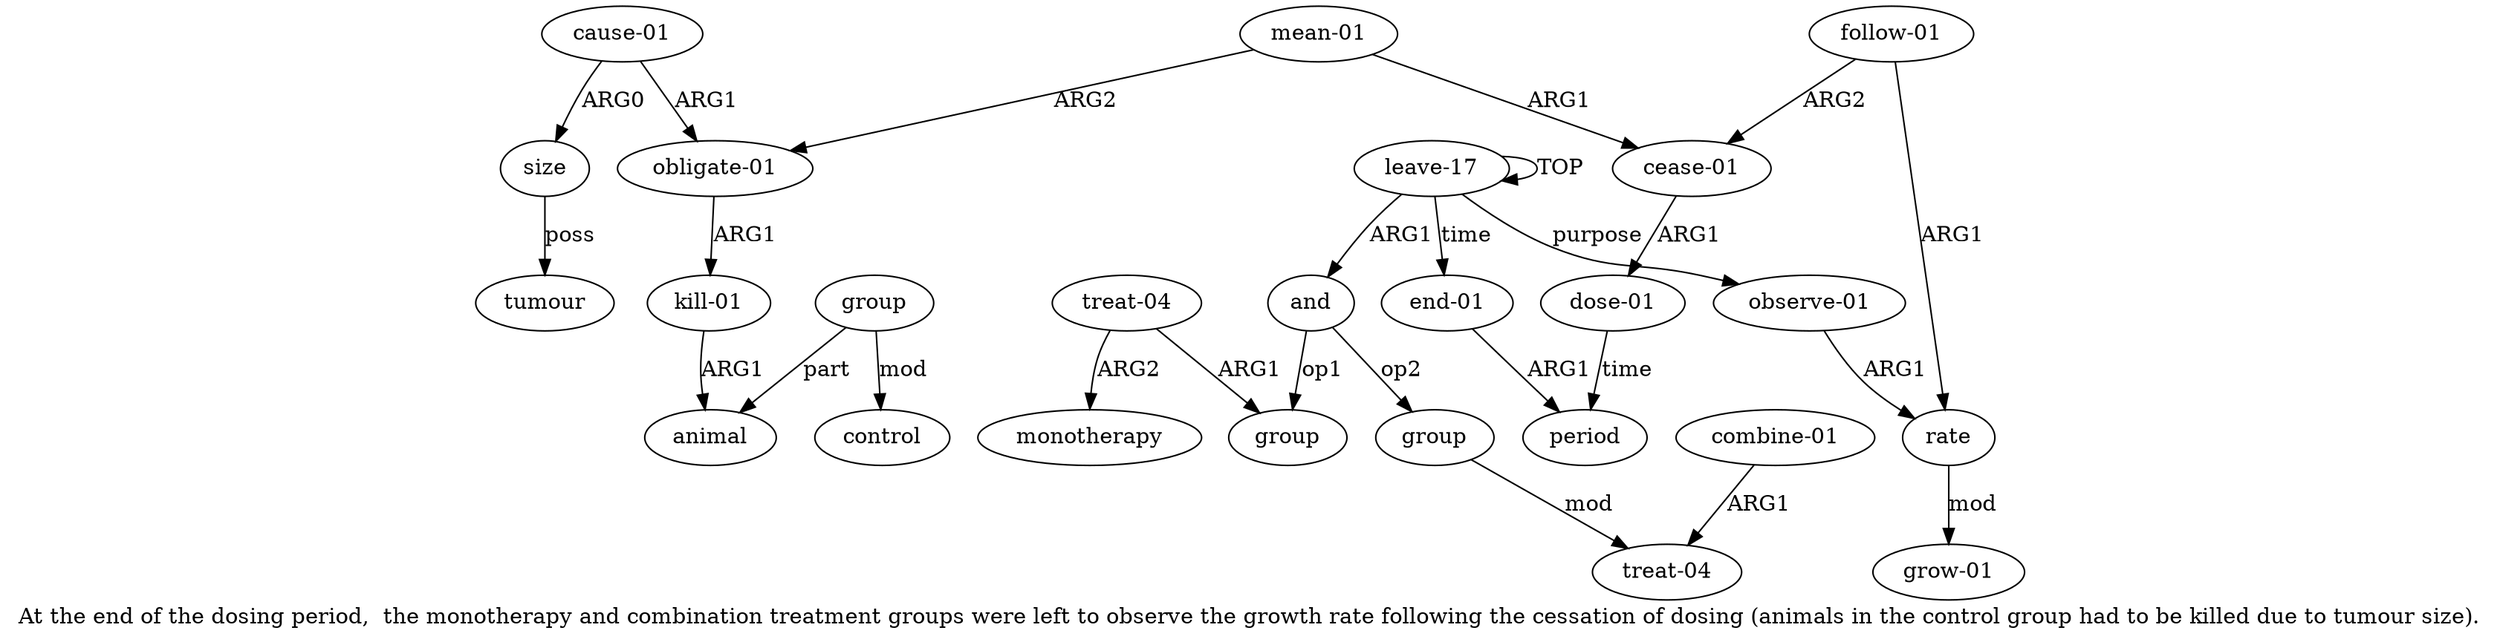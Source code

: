 digraph  {
	graph [label="At the end of the dosing period,  the monotherapy and combination treatment groups were left to observe the growth rate following \
the cessation of dosing (animals in the control group had to be killed due to tumour size)."];
	node [label="\N"];
	a20	 [color=black,
		gold_ind=20,
		gold_label=group,
		label=group,
		test_ind=20,
		test_label=group];
	a21	 [color=black,
		gold_ind=21,
		gold_label=control,
		label=control,
		test_ind=21,
		test_label=control];
	a20 -> a21 [key=0,
	color=black,
	gold_label=mod,
	label=mod,
	test_label=mod];
a19 [color=black,
	gold_ind=19,
	gold_label=animal,
	label=animal,
	test_ind=19,
	test_label=animal];
a20 -> a19 [key=0,
color=black,
gold_label=part,
label=part,
test_label=part];
a22 [color=black,
gold_ind=22,
gold_label="cause-01",
label="cause-01",
test_ind=22,
test_label="cause-01"];
a23 [color=black,
gold_ind=23,
gold_label=size,
label=size,
test_ind=23,
test_label=size];
a22 -> a23 [key=0,
color=black,
gold_label=ARG0,
label=ARG0,
test_label=ARG0];
a17 [color=black,
gold_ind=17,
gold_label="obligate-01",
label="obligate-01",
test_ind=17,
test_label="obligate-01"];
a22 -> a17 [key=0,
color=black,
gold_label=ARG1,
label=ARG1,
test_label=ARG1];
a24 [color=black,
gold_ind=24,
gold_label=tumour,
label=tumour,
test_ind=24,
test_label=tumour];
a23 -> a24 [key=0,
color=black,
gold_label=poss,
label=poss,
test_label=poss];
a15 [color=black,
gold_ind=15,
gold_label="cease-01",
label="cease-01",
test_ind=15,
test_label="cease-01"];
a10 [color=black,
gold_ind=10,
gold_label="dose-01",
label="dose-01",
test_ind=10,
test_label="dose-01"];
a15 -> a10 [key=0,
color=black,
gold_label=ARG1,
label=ARG1,
test_label=ARG1];
a14 [color=black,
gold_ind=14,
gold_label="follow-01",
label="follow-01",
test_ind=14,
test_label="follow-01"];
a14 -> a15 [key=0,
color=black,
gold_label=ARG2,
label=ARG2,
test_label=ARG2];
a12 [color=black,
gold_ind=12,
gold_label=rate,
label=rate,
test_ind=12,
test_label=rate];
a14 -> a12 [key=0,
color=black,
gold_label=ARG1,
label=ARG1,
test_label=ARG1];
a18 [color=black,
gold_ind=18,
gold_label="kill-01",
label="kill-01",
test_ind=18,
test_label="kill-01"];
a17 -> a18 [key=0,
color=black,
gold_label=ARG1,
label=ARG1,
test_label=ARG1];
a16 [color=black,
gold_ind=16,
gold_label="mean-01",
label="mean-01",
test_ind=16,
test_label="mean-01"];
a16 -> a15 [key=0,
color=black,
gold_label=ARG1,
label=ARG1,
test_label=ARG1];
a16 -> a17 [key=0,
color=black,
gold_label=ARG2,
label=ARG2,
test_label=ARG2];
a11 [color=black,
gold_ind=11,
gold_label="observe-01",
label="observe-01",
test_ind=11,
test_label="observe-01"];
a11 -> a12 [key=0,
color=black,
gold_label=ARG1,
label=ARG1,
test_label=ARG1];
a9 [color=black,
gold_ind=9,
gold_label=period,
label=period,
test_ind=9,
test_label=period];
a10 -> a9 [key=0,
color=black,
gold_label=time,
label=time,
test_label=time];
a13 [color=black,
gold_ind=13,
gold_label="grow-01",
label="grow-01",
test_ind=13,
test_label="grow-01"];
a12 -> a13 [key=0,
color=black,
gold_label=mod,
label=mod,
test_label=mod];
a18 -> a19 [key=0,
color=black,
gold_label=ARG1,
label=ARG1,
test_label=ARG1];
a1 [color=black,
gold_ind=1,
gold_label=and,
label=and,
test_ind=1,
test_label=and];
a2 [color=black,
gold_ind=2,
gold_label=group,
label=group,
test_ind=2,
test_label=group];
a1 -> a2 [key=0,
color=black,
gold_label=op1,
label=op1,
test_label=op1];
a5 [color=black,
gold_ind=5,
gold_label=group,
label=group,
test_ind=5,
test_label=group];
a1 -> a5 [key=0,
color=black,
gold_label=op2,
label=op2,
test_label=op2];
a0 [color=black,
gold_ind=0,
gold_label="leave-17",
label="leave-17",
test_ind=0,
test_label="leave-17"];
a0 -> a11 [key=0,
color=black,
gold_label=purpose,
label=purpose,
test_label=purpose];
a0 -> a1 [key=0,
color=black,
gold_label=ARG1,
label=ARG1,
test_label=ARG1];
a0 -> a0 [key=0,
color=black,
gold_label=TOP,
label=TOP,
test_label=TOP];
a8 [color=black,
gold_ind=8,
gold_label="end-01",
label="end-01",
test_ind=8,
test_label="end-01"];
a0 -> a8 [key=0,
color=black,
gold_label=time,
label=time,
test_label=time];
a3 [color=black,
gold_ind=3,
gold_label="treat-04",
label="treat-04",
test_ind=3,
test_label="treat-04"];
a3 -> a2 [key=0,
color=black,
gold_label=ARG1,
label=ARG1,
test_label=ARG1];
a4 [color=black,
gold_ind=4,
gold_label=monotherapy,
label=monotherapy,
test_ind=4,
test_label=monotherapy];
a3 -> a4 [key=0,
color=black,
gold_label=ARG2,
label=ARG2,
test_label=ARG2];
a6 [color=black,
gold_ind=6,
gold_label="treat-04",
label="treat-04",
test_ind=6,
test_label="treat-04"];
a5 -> a6 [key=0,
color=black,
gold_label=mod,
label=mod,
test_label=mod];
a7 [color=black,
gold_ind=7,
gold_label="combine-01",
label="combine-01",
test_ind=7,
test_label="combine-01"];
a7 -> a6 [key=0,
color=black,
gold_label=ARG1,
label=ARG1,
test_label=ARG1];
a8 -> a9 [key=0,
color=black,
gold_label=ARG1,
label=ARG1,
test_label=ARG1];
}
